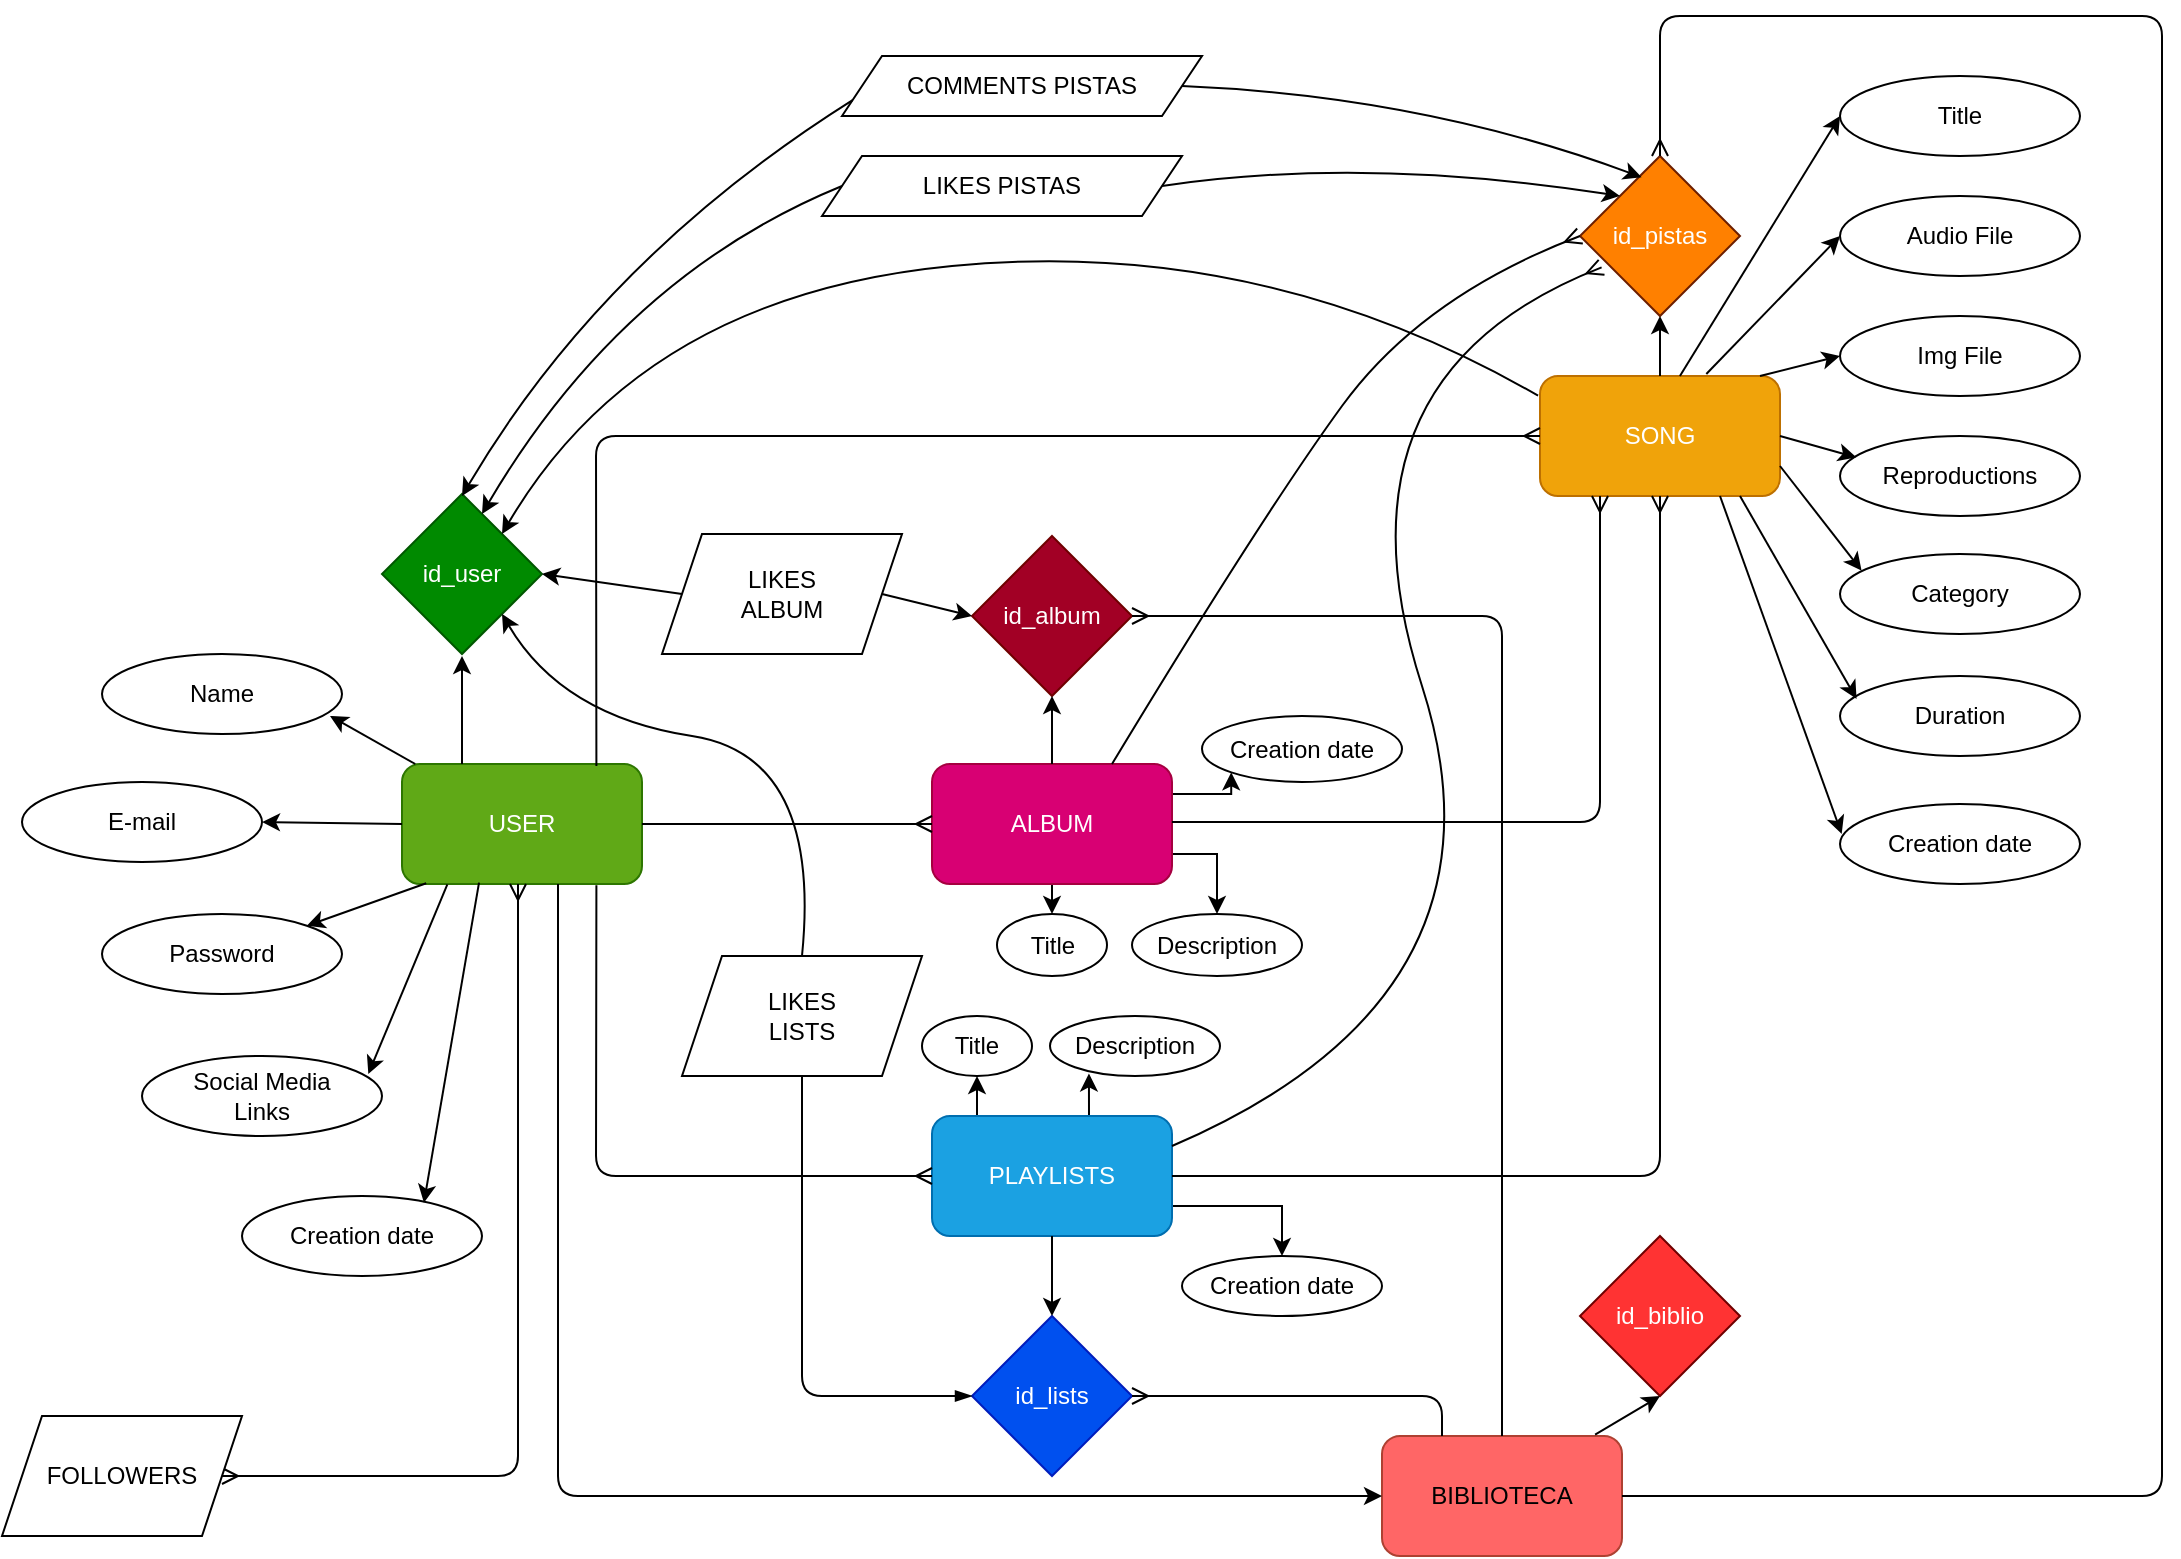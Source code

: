 <mxfile version="13.6.5">
    <diagram id="B5n3ILhewDX3VoMBAIgb" name="Page-1">
        <mxGraphModel dx="936" dy="798" grid="1" gridSize="10" guides="1" tooltips="1" connect="1" arrows="1" fold="1" page="1" pageScale="1" pageWidth="1169" pageHeight="827" math="0" shadow="0">
            <root>
                <mxCell id="0"/>
                <mxCell id="1" parent="0"/>
                <mxCell id="2" value="USER" style="rounded=1;whiteSpace=wrap;html=1;fillColor=#60a917;strokeColor=#2D7600;fontColor=#ffffff;" parent="1" vertex="1">
                    <mxGeometry x="260" y="384" width="120" height="60" as="geometry"/>
                </mxCell>
                <mxCell id="3" value="SONG" style="rounded=1;whiteSpace=wrap;html=1;fillColor=#f0a30a;strokeColor=#BD7000;fontColor=#ffffff;" parent="1" vertex="1">
                    <mxGeometry x="829" y="190" width="120" height="60" as="geometry"/>
                </mxCell>
                <mxCell id="85" style="edgeStyle=orthogonalEdgeStyle;rounded=0;orthogonalLoop=1;jettySize=auto;html=1;exitX=0.5;exitY=1;exitDx=0;exitDy=0;entryX=0.5;entryY=0;entryDx=0;entryDy=0;startArrow=none;startFill=0;endArrow=classic;endFill=1;" parent="1" source="4" target="76" edge="1">
                    <mxGeometry relative="1" as="geometry"/>
                </mxCell>
                <mxCell id="88" style="edgeStyle=orthogonalEdgeStyle;rounded=0;orthogonalLoop=1;jettySize=auto;html=1;exitX=1;exitY=0.75;exitDx=0;exitDy=0;entryX=0.5;entryY=0;entryDx=0;entryDy=0;startArrow=none;startFill=0;endArrow=classic;endFill=1;" parent="1" source="4" target="84" edge="1">
                    <mxGeometry relative="1" as="geometry"/>
                </mxCell>
                <mxCell id="98" style="edgeStyle=orthogonalEdgeStyle;rounded=0;orthogonalLoop=1;jettySize=auto;html=1;exitX=1;exitY=0.25;exitDx=0;exitDy=0;entryX=0;entryY=1;entryDx=0;entryDy=0;startArrow=none;startFill=0;endArrow=classic;endFill=1;" parent="1" source="4" target="91" edge="1">
                    <mxGeometry relative="1" as="geometry"/>
                </mxCell>
                <mxCell id="4" value="ALBUM" style="rounded=1;whiteSpace=wrap;html=1;fillColor=#d80073;strokeColor=#A50040;fontColor=#ffffff;" parent="1" vertex="1">
                    <mxGeometry x="525" y="384" width="120" height="60" as="geometry"/>
                </mxCell>
                <mxCell id="95" style="edgeStyle=orthogonalEdgeStyle;rounded=0;orthogonalLoop=1;jettySize=auto;html=1;exitX=1;exitY=0.75;exitDx=0;exitDy=0;entryX=0.5;entryY=0;entryDx=0;entryDy=0;startArrow=none;startFill=0;endArrow=classic;endFill=1;" parent="1" source="5" target="93" edge="1">
                    <mxGeometry relative="1" as="geometry"/>
                </mxCell>
                <mxCell id="96" style="edgeStyle=orthogonalEdgeStyle;rounded=0;orthogonalLoop=1;jettySize=auto;html=1;exitX=0.25;exitY=0;exitDx=0;exitDy=0;entryX=0.5;entryY=1;entryDx=0;entryDy=0;startArrow=none;startFill=0;endArrow=classic;endFill=1;" parent="1" source="5" target="89" edge="1">
                    <mxGeometry relative="1" as="geometry"/>
                </mxCell>
                <mxCell id="97" style="edgeStyle=orthogonalEdgeStyle;rounded=0;orthogonalLoop=1;jettySize=auto;html=1;exitX=0.75;exitY=0;exitDx=0;exitDy=0;entryX=0.229;entryY=0.958;entryDx=0;entryDy=0;entryPerimeter=0;startArrow=none;startFill=0;endArrow=classic;endFill=1;" parent="1" source="5" target="90" edge="1">
                    <mxGeometry relative="1" as="geometry"/>
                </mxCell>
                <mxCell id="5" value="PLAYLISTS" style="rounded=1;whiteSpace=wrap;html=1;fillColor=#1ba1e2;strokeColor=#006EAF;fontColor=#ffffff;" parent="1" vertex="1">
                    <mxGeometry x="525" y="560" width="120" height="60" as="geometry"/>
                </mxCell>
                <mxCell id="6" value="Name" style="ellipse;whiteSpace=wrap;html=1;" parent="1" vertex="1">
                    <mxGeometry x="110" y="329" width="120" height="40" as="geometry"/>
                </mxCell>
                <mxCell id="7" value="E-mail" style="ellipse;whiteSpace=wrap;html=1;" parent="1" vertex="1">
                    <mxGeometry x="70" y="393" width="120" height="40" as="geometry"/>
                </mxCell>
                <mxCell id="8" value="Password" style="ellipse;whiteSpace=wrap;html=1;" parent="1" vertex="1">
                    <mxGeometry x="110" y="459" width="120" height="40" as="geometry"/>
                </mxCell>
                <mxCell id="9" value="" style="endArrow=classic;html=1;entryX=0.95;entryY=0.775;entryDx=0;entryDy=0;entryPerimeter=0;" parent="1" source="2" target="6" edge="1">
                    <mxGeometry width="50" height="50" relative="1" as="geometry">
                        <mxPoint x="530" y="520" as="sourcePoint"/>
                        <mxPoint x="580" y="470" as="targetPoint"/>
                    </mxGeometry>
                </mxCell>
                <mxCell id="10" value="" style="endArrow=classic;html=1;entryX=1;entryY=0.5;entryDx=0;entryDy=0;exitX=0;exitY=0.5;exitDx=0;exitDy=0;" parent="1" source="2" target="7" edge="1">
                    <mxGeometry width="50" height="50" relative="1" as="geometry">
                        <mxPoint x="276.667" y="394" as="sourcePoint"/>
                        <mxPoint x="234" y="370" as="targetPoint"/>
                    </mxGeometry>
                </mxCell>
                <mxCell id="11" value="" style="endArrow=classic;html=1;entryX=1;entryY=0;entryDx=0;entryDy=0;exitX=0.101;exitY=0.994;exitDx=0;exitDy=0;exitPerimeter=0;" parent="1" source="2" target="8" edge="1">
                    <mxGeometry width="50" height="50" relative="1" as="geometry">
                        <mxPoint x="286.667" y="404" as="sourcePoint"/>
                        <mxPoint x="244" y="380" as="targetPoint"/>
                    </mxGeometry>
                </mxCell>
                <mxCell id="12" value="" style="endArrow=ERmany;html=1;exitX=1;exitY=0.5;exitDx=0;exitDy=0;entryX=0;entryY=0.5;entryDx=0;entryDy=0;endFill=0;" parent="1" source="2" target="4" edge="1">
                    <mxGeometry width="50" height="50" relative="1" as="geometry">
                        <mxPoint x="430" y="450" as="sourcePoint"/>
                        <mxPoint x="480" y="400" as="targetPoint"/>
                    </mxGeometry>
                </mxCell>
                <mxCell id="13" value="" style="endArrow=ERmany;html=1;exitX=0.81;exitY=1.011;exitDx=0;exitDy=0;entryX=0;entryY=0.5;entryDx=0;entryDy=0;endFill=0;exitPerimeter=0;" parent="1" source="2" target="5" edge="1">
                    <mxGeometry width="50" height="50" relative="1" as="geometry">
                        <mxPoint x="380" y="629.5" as="sourcePoint"/>
                        <mxPoint x="525" y="629.5" as="targetPoint"/>
                        <Array as="points">
                            <mxPoint x="357" y="590"/>
                        </Array>
                    </mxGeometry>
                </mxCell>
                <mxCell id="14" value="" style="endArrow=ERmany;html=1;exitX=0.81;exitY=0.017;exitDx=0;exitDy=0;entryX=0;entryY=0.5;entryDx=0;entryDy=0;endFill=0;exitPerimeter=0;" parent="1" source="2" target="3" edge="1">
                    <mxGeometry width="50" height="50" relative="1" as="geometry">
                        <mxPoint x="357.2" y="10.0" as="sourcePoint"/>
                        <mxPoint x="525" y="194.84" as="targetPoint"/>
                        <Array as="points">
                            <mxPoint x="357" y="220"/>
                        </Array>
                    </mxGeometry>
                </mxCell>
                <mxCell id="15" value="" style="endArrow=ERmany;html=1;exitX=1;exitY=0.5;exitDx=0;exitDy=0;endFill=0;entryX=0.25;entryY=1;entryDx=0;entryDy=0;" parent="1" target="3" edge="1">
                    <mxGeometry width="50" height="50" relative="1" as="geometry">
                        <mxPoint x="645" y="413" as="sourcePoint"/>
                        <mxPoint x="910" y="413" as="targetPoint"/>
                        <Array as="points">
                            <mxPoint x="859" y="413"/>
                        </Array>
                    </mxGeometry>
                </mxCell>
                <mxCell id="16" value="" style="endArrow=ERmany;html=1;exitX=1;exitY=0.5;exitDx=0;exitDy=0;endFill=0;entryX=0.5;entryY=1;entryDx=0;entryDy=0;" parent="1" source="5" target="3" edge="1">
                    <mxGeometry width="50" height="50" relative="1" as="geometry">
                        <mxPoint x="700" y="414" as="sourcePoint"/>
                        <mxPoint x="930" y="231" as="targetPoint"/>
                        <Array as="points">
                            <mxPoint x="889" y="590"/>
                        </Array>
                    </mxGeometry>
                </mxCell>
                <mxCell id="17" value="Title" style="ellipse;whiteSpace=wrap;html=1;" parent="1" vertex="1">
                    <mxGeometry x="979" y="40" width="120" height="40" as="geometry"/>
                </mxCell>
                <mxCell id="18" value="Audio File" style="ellipse;whiteSpace=wrap;html=1;" parent="1" vertex="1">
                    <mxGeometry x="979" y="100" width="120" height="40" as="geometry"/>
                </mxCell>
                <mxCell id="19" value="Img File" style="ellipse;whiteSpace=wrap;html=1;" parent="1" vertex="1">
                    <mxGeometry x="979" y="160" width="120" height="40" as="geometry"/>
                </mxCell>
                <mxCell id="20" value="Reproductions" style="ellipse;whiteSpace=wrap;html=1;" parent="1" vertex="1">
                    <mxGeometry x="979" y="220" width="120" height="40" as="geometry"/>
                </mxCell>
                <mxCell id="24" value="id_pistas" style="rhombus;whiteSpace=wrap;html=1;strokeColor=#6D1F00;fontColor=#ffffff;fillColor=#FF8000;" parent="1" vertex="1">
                    <mxGeometry x="849" y="80" width="80" height="80" as="geometry"/>
                </mxCell>
                <mxCell id="25" value="id_album" style="rhombus;whiteSpace=wrap;html=1;fillColor=#a20025;strokeColor=#6F0000;fontColor=#ffffff;" parent="1" vertex="1">
                    <mxGeometry x="545" y="270" width="80" height="80" as="geometry"/>
                </mxCell>
                <mxCell id="26" value="id_lists" style="rhombus;whiteSpace=wrap;html=1;fillColor=#0050ef;strokeColor=#001DBC;fontColor=#ffffff;" parent="1" vertex="1">
                    <mxGeometry x="545" y="660" width="80" height="80" as="geometry"/>
                </mxCell>
                <mxCell id="27" value="id_user" style="rhombus;whiteSpace=wrap;html=1;fillColor=#008a00;strokeColor=#005700;fontColor=#ffffff;" parent="1" vertex="1">
                    <mxGeometry x="250" y="249" width="80" height="80" as="geometry"/>
                </mxCell>
                <mxCell id="28" value="" style="endArrow=classic;html=1;exitX=0.25;exitY=0;exitDx=0;exitDy=0;" parent="1" source="2" edge="1">
                    <mxGeometry width="50" height="50" relative="1" as="geometry">
                        <mxPoint x="276.667" y="394" as="sourcePoint"/>
                        <mxPoint x="290" y="330" as="targetPoint"/>
                    </mxGeometry>
                </mxCell>
                <mxCell id="29" value="" style="endArrow=classic;html=1;exitX=0.5;exitY=0;exitDx=0;exitDy=0;entryX=0.5;entryY=1;entryDx=0;entryDy=0;" parent="1" source="4" target="25" edge="1">
                    <mxGeometry width="50" height="50" relative="1" as="geometry">
                        <mxPoint x="584" y="384" as="sourcePoint"/>
                        <mxPoint x="584" y="350" as="targetPoint"/>
                    </mxGeometry>
                </mxCell>
                <mxCell id="30" value="" style="endArrow=classic;html=1;exitX=0.5;exitY=1;exitDx=0;exitDy=0;entryX=0.5;entryY=0;entryDx=0;entryDy=0;" parent="1" source="5" target="26" edge="1">
                    <mxGeometry width="50" height="50" relative="1" as="geometry">
                        <mxPoint x="594" y="354" as="sourcePoint"/>
                        <mxPoint x="660" y="490" as="targetPoint"/>
                    </mxGeometry>
                </mxCell>
                <mxCell id="32" value="" style="endArrow=classic;html=1;entryX=0.5;entryY=1;entryDx=0;entryDy=0;exitX=0.5;exitY=0;exitDx=0;exitDy=0;" parent="1" source="3" target="24" edge="1">
                    <mxGeometry width="50" height="50" relative="1" as="geometry">
                        <mxPoint x="739" y="200" as="sourcePoint"/>
                        <mxPoint x="789" y="150" as="targetPoint"/>
                    </mxGeometry>
                </mxCell>
                <mxCell id="33" value="" style="endArrow=classic;html=1;entryX=0;entryY=0.5;entryDx=0;entryDy=0;exitX=0.583;exitY=0;exitDx=0;exitDy=0;exitPerimeter=0;" parent="1" source="3" target="17" edge="1">
                    <mxGeometry width="50" height="50" relative="1" as="geometry">
                        <mxPoint x="899" y="200.0" as="sourcePoint"/>
                        <mxPoint x="899" y="170" as="targetPoint"/>
                    </mxGeometry>
                </mxCell>
                <mxCell id="34" value="" style="endArrow=classic;html=1;entryX=0;entryY=0.5;entryDx=0;entryDy=0;exitX=0.693;exitY=-0.017;exitDx=0;exitDy=0;exitPerimeter=0;" parent="1" source="3" target="18" edge="1">
                    <mxGeometry width="50" height="50" relative="1" as="geometry">
                        <mxPoint x="908.96" y="200.0" as="sourcePoint"/>
                        <mxPoint x="989.0" y="70" as="targetPoint"/>
                    </mxGeometry>
                </mxCell>
                <mxCell id="35" value="" style="endArrow=classic;html=1;entryX=0;entryY=0.5;entryDx=0;entryDy=0;" parent="1" target="19" edge="1">
                    <mxGeometry width="50" height="50" relative="1" as="geometry">
                        <mxPoint x="939" y="190" as="sourcePoint"/>
                        <mxPoint x="989.0" y="130" as="targetPoint"/>
                    </mxGeometry>
                </mxCell>
                <mxCell id="36" value="" style="endArrow=classic;html=1;entryX=0.068;entryY=0.267;entryDx=0;entryDy=0;entryPerimeter=0;exitX=1;exitY=0.5;exitDx=0;exitDy=0;" parent="1" source="3" target="20" edge="1">
                    <mxGeometry width="50" height="50" relative="1" as="geometry">
                        <mxPoint x="949" y="200.0" as="sourcePoint"/>
                        <mxPoint x="989.0" y="190" as="targetPoint"/>
                    </mxGeometry>
                </mxCell>
                <mxCell id="40" value="" style="endArrow=ERmany;html=1;entryX=1;entryY=0.5;entryDx=0;entryDy=0;exitX=0.25;exitY=1;exitDx=0;exitDy=0;endFill=0;startArrow=ERmany;startFill=0;" parent="1" target="41" edge="1">
                    <mxGeometry width="50" height="50" relative="1" as="geometry">
                        <mxPoint x="318.0" y="444" as="sourcePoint"/>
                        <mxPoint x="318.0" y="680" as="targetPoint"/>
                        <Array as="points">
                            <mxPoint x="318" y="740"/>
                        </Array>
                    </mxGeometry>
                </mxCell>
                <mxCell id="41" value="FOLLOWERS" style="shape=parallelogram;perimeter=parallelogramPerimeter;whiteSpace=wrap;html=1;fixedSize=1;" parent="1" vertex="1">
                    <mxGeometry x="60" y="710" width="120" height="60" as="geometry"/>
                </mxCell>
                <mxCell id="43" value="" style="curved=1;endArrow=classic;html=1;exitX=-0.008;exitY=0.164;exitDx=0;exitDy=0;exitPerimeter=0;entryX=1;entryY=0;entryDx=0;entryDy=0;" parent="1" source="3" target="27" edge="1">
                    <mxGeometry width="50" height="50" relative="1" as="geometry">
                        <mxPoint x="540" y="310" as="sourcePoint"/>
                        <mxPoint x="590" y="260" as="targetPoint"/>
                        <Array as="points">
                            <mxPoint x="690" y="120"/>
                            <mxPoint x="380" y="150"/>
                        </Array>
                    </mxGeometry>
                </mxCell>
                <mxCell id="44" value="Social Media &lt;br&gt;Links" style="ellipse;whiteSpace=wrap;html=1;" parent="1" vertex="1">
                    <mxGeometry x="130" y="530" width="120" height="40" as="geometry"/>
                </mxCell>
                <mxCell id="46" value="" style="endArrow=classic;html=1;entryX=0.943;entryY=0.225;entryDx=0;entryDy=0;entryPerimeter=0;exitX=0.189;exitY=1.003;exitDx=0;exitDy=0;exitPerimeter=0;" parent="1" source="2" target="44" edge="1">
                    <mxGeometry width="50" height="50" relative="1" as="geometry">
                        <mxPoint x="275" y="440" as="sourcePoint"/>
                        <mxPoint x="222.426" y="474.858" as="targetPoint"/>
                    </mxGeometry>
                </mxCell>
                <mxCell id="49" value="" style="curved=1;endArrow=ERmany;html=1;entryX=0;entryY=0.5;entryDx=0;entryDy=0;exitX=0.75;exitY=0;exitDx=0;exitDy=0;endFill=0;" parent="1" source="4" target="24" edge="1">
                    <mxGeometry width="50" height="50" relative="1" as="geometry">
                        <mxPoint x="740" y="400" as="sourcePoint"/>
                        <mxPoint x="790" y="350" as="targetPoint"/>
                        <Array as="points">
                            <mxPoint x="690" y="260"/>
                            <mxPoint x="770" y="150"/>
                        </Array>
                    </mxGeometry>
                </mxCell>
                <mxCell id="50" value="" style="curved=1;endArrow=ERmany;html=1;entryX=0.135;entryY=0.696;entryDx=0;entryDy=0;exitX=1;exitY=0.25;exitDx=0;exitDy=0;endFill=0;entryPerimeter=0;" parent="1" source="5" target="24" edge="1">
                    <mxGeometry width="50" height="50" relative="1" as="geometry">
                        <mxPoint x="655" y="409" as="sourcePoint"/>
                        <mxPoint x="900" y="110" as="targetPoint"/>
                        <Array as="points">
                            <mxPoint x="820" y="500"/>
                            <mxPoint x="720" y="190"/>
                        </Array>
                    </mxGeometry>
                </mxCell>
                <mxCell id="52" value="" style="endArrow=none;html=1;exitX=1;exitY=0.5;exitDx=0;exitDy=0;entryX=0;entryY=0.5;entryDx=0;entryDy=0;endFill=0;startArrow=classic;startFill=1;" parent="1" source="27" edge="1">
                    <mxGeometry width="50" height="50" relative="1" as="geometry">
                        <mxPoint x="480" y="420" as="sourcePoint"/>
                        <mxPoint x="400" y="299" as="targetPoint"/>
                    </mxGeometry>
                </mxCell>
                <mxCell id="53" value="" style="endArrow=classic;html=1;exitX=1;exitY=0.5;exitDx=0;exitDy=0;endFill=1;entryX=0;entryY=0.5;entryDx=0;entryDy=0;" parent="1" target="25" edge="1">
                    <mxGeometry width="50" height="50" relative="1" as="geometry">
                        <mxPoint x="500" y="299" as="sourcePoint"/>
                        <mxPoint x="520" y="330" as="targetPoint"/>
                    </mxGeometry>
                </mxCell>
                <mxCell id="54" value="LIKES&lt;br&gt;ALBUM" style="shape=parallelogram;perimeter=parallelogramPerimeter;whiteSpace=wrap;html=1;fixedSize=1;" parent="1" vertex="1">
                    <mxGeometry x="390" y="269" width="120" height="60" as="geometry"/>
                </mxCell>
                <mxCell id="55" value="LIKES PISTAS" style="shape=parallelogram;perimeter=parallelogramPerimeter;whiteSpace=wrap;html=1;fixedSize=1;" parent="1" vertex="1">
                    <mxGeometry x="470" y="80" width="180" height="30" as="geometry"/>
                </mxCell>
                <mxCell id="56" value="COMMENTS PISTAS" style="shape=parallelogram;perimeter=parallelogramPerimeter;whiteSpace=wrap;html=1;fixedSize=1;" parent="1" vertex="1">
                    <mxGeometry x="480" y="30" width="180" height="30" as="geometry"/>
                </mxCell>
                <mxCell id="57" value="LIKES&lt;br&gt;LISTS" style="shape=parallelogram;perimeter=parallelogramPerimeter;whiteSpace=wrap;html=1;fixedSize=1;" parent="1" vertex="1">
                    <mxGeometry x="400" y="480" width="120" height="60" as="geometry"/>
                </mxCell>
                <mxCell id="59" value="" style="curved=1;endArrow=none;html=1;exitX=1;exitY=1;exitDx=0;exitDy=0;endFill=0;entryX=0.5;entryY=0;entryDx=0;entryDy=0;startArrow=classic;startFill=1;" parent="1" source="27" target="57" edge="1">
                    <mxGeometry width="50" height="50" relative="1" as="geometry">
                        <mxPoint x="140" y="290" as="sourcePoint"/>
                        <mxPoint x="480" y="476" as="targetPoint"/>
                        <Array as="points">
                            <mxPoint x="340" y="360"/>
                            <mxPoint x="470" y="380"/>
                        </Array>
                    </mxGeometry>
                </mxCell>
                <mxCell id="60" value="" style="endArrow=blockThin;html=1;exitX=0.5;exitY=1;exitDx=0;exitDy=0;endFill=1;entryX=0;entryY=0.5;entryDx=0;entryDy=0;" parent="1" source="57" target="26" edge="1">
                    <mxGeometry width="50" height="50" relative="1" as="geometry">
                        <mxPoint x="510" y="309" as="sourcePoint"/>
                        <mxPoint x="555" y="320.0" as="targetPoint"/>
                        <Array as="points">
                            <mxPoint x="460" y="700"/>
                        </Array>
                    </mxGeometry>
                </mxCell>
                <mxCell id="61" value="Category" style="ellipse;whiteSpace=wrap;html=1;" parent="1" vertex="1">
                    <mxGeometry x="979" y="279" width="120" height="40" as="geometry"/>
                </mxCell>
                <mxCell id="62" value="" style="endArrow=classic;html=1;entryX=0.09;entryY=0.208;entryDx=0;entryDy=0;entryPerimeter=0;exitX=1;exitY=0.75;exitDx=0;exitDy=0;" parent="1" source="3" target="61" edge="1">
                    <mxGeometry width="50" height="50" relative="1" as="geometry">
                        <mxPoint x="959" y="230.0" as="sourcePoint"/>
                        <mxPoint x="997.16" y="240.68" as="targetPoint"/>
                    </mxGeometry>
                </mxCell>
                <mxCell id="63" value="Duration" style="ellipse;whiteSpace=wrap;html=1;" parent="1" vertex="1">
                    <mxGeometry x="979" y="340" width="120" height="40" as="geometry"/>
                </mxCell>
                <mxCell id="64" value="" style="endArrow=classic;html=1;entryX=0.069;entryY=0.287;entryDx=0;entryDy=0;entryPerimeter=0;exitX=1;exitY=0.75;exitDx=0;exitDy=0;" parent="1" target="63" edge="1">
                    <mxGeometry width="50" height="50" relative="1" as="geometry">
                        <mxPoint x="929" y="250.0" as="sourcePoint"/>
                        <mxPoint x="969.8" y="312.32" as="targetPoint"/>
                    </mxGeometry>
                </mxCell>
                <mxCell id="65" value="Creation date" style="ellipse;whiteSpace=wrap;html=1;" parent="1" vertex="1">
                    <mxGeometry x="979" y="404" width="120" height="40" as="geometry"/>
                </mxCell>
                <mxCell id="66" value="" style="endArrow=classic;html=1;entryX=0.007;entryY=0.375;entryDx=0;entryDy=0;entryPerimeter=0;exitX=0.75;exitY=1;exitDx=0;exitDy=0;" parent="1" source="3" target="65" edge="1">
                    <mxGeometry width="50" height="50" relative="1" as="geometry">
                        <mxPoint x="939" y="260.0" as="sourcePoint"/>
                        <mxPoint x="997.28" y="361.48" as="targetPoint"/>
                    </mxGeometry>
                </mxCell>
                <mxCell id="67" value="" style="curved=1;endArrow=classic;html=1;exitX=0;exitY=0.5;exitDx=0;exitDy=0;entryX=1;entryY=0;entryDx=0;entryDy=0;" parent="1" source="55" edge="1">
                    <mxGeometry width="50" height="50" relative="1" as="geometry">
                        <mxPoint x="818.04" y="189.84" as="sourcePoint"/>
                        <mxPoint x="300" y="259" as="targetPoint"/>
                        <Array as="points">
                            <mxPoint x="370" y="140"/>
                        </Array>
                    </mxGeometry>
                </mxCell>
                <mxCell id="68" value="" style="curved=1;endArrow=classic;html=1;exitX=0;exitY=0.75;exitDx=0;exitDy=0;entryX=1;entryY=0;entryDx=0;entryDy=0;" parent="1" source="56" edge="1">
                    <mxGeometry width="50" height="50" relative="1" as="geometry">
                        <mxPoint x="470" y="86" as="sourcePoint"/>
                        <mxPoint x="290" y="250" as="targetPoint"/>
                        <Array as="points">
                            <mxPoint x="360" y="131"/>
                        </Array>
                    </mxGeometry>
                </mxCell>
                <mxCell id="69" value="" style="curved=1;endArrow=classic;html=1;entryX=0;entryY=0;entryDx=0;entryDy=0;exitX=1;exitY=0.5;exitDx=0;exitDy=0;" parent="1" source="55" target="24" edge="1">
                    <mxGeometry width="50" height="50" relative="1" as="geometry">
                        <mxPoint x="540" y="320" as="sourcePoint"/>
                        <mxPoint x="590" y="270" as="targetPoint"/>
                        <Array as="points">
                            <mxPoint x="740" y="80"/>
                        </Array>
                    </mxGeometry>
                </mxCell>
                <mxCell id="70" value="" style="curved=1;endArrow=classic;html=1;entryX=0.385;entryY=0.133;entryDx=0;entryDy=0;exitX=1;exitY=0.5;exitDx=0;exitDy=0;entryPerimeter=0;" parent="1" source="56" target="24" edge="1">
                    <mxGeometry width="50" height="50" relative="1" as="geometry">
                        <mxPoint x="650" y="105" as="sourcePoint"/>
                        <mxPoint x="879" y="110" as="targetPoint"/>
                        <Array as="points">
                            <mxPoint x="770" y="50"/>
                        </Array>
                    </mxGeometry>
                </mxCell>
                <mxCell id="73" value="Creation date" style="ellipse;whiteSpace=wrap;html=1;" parent="1" vertex="1">
                    <mxGeometry x="180" y="600" width="120" height="40" as="geometry"/>
                </mxCell>
                <mxCell id="74" value="" style="endArrow=classic;html=1;entryX=0.758;entryY=0.083;entryDx=0;entryDy=0;entryPerimeter=0;exitX=0.321;exitY=0.989;exitDx=0;exitDy=0;exitPerimeter=0;" parent="1" source="2" target="73" edge="1">
                    <mxGeometry width="50" height="50" relative="1" as="geometry">
                        <mxPoint x="292.68" y="454.18" as="sourcePoint"/>
                        <mxPoint x="253.16" y="549" as="targetPoint"/>
                    </mxGeometry>
                </mxCell>
                <mxCell id="76" value="Title" style="ellipse;whiteSpace=wrap;html=1;" parent="1" vertex="1">
                    <mxGeometry x="557.5" y="459" width="55" height="31" as="geometry"/>
                </mxCell>
                <mxCell id="77" value="BIBLIOTECA" style="rounded=1;whiteSpace=wrap;html=1;strokeColor=#ae4132;fillColor=#FF6666;" parent="1" vertex="1">
                    <mxGeometry x="750" y="720" width="120" height="60" as="geometry"/>
                </mxCell>
                <mxCell id="78" value="" style="endArrow=classic;html=1;entryX=0;entryY=0.5;entryDx=0;entryDy=0;exitX=0.25;exitY=1;exitDx=0;exitDy=0;endFill=1;startArrow=none;startFill=0;" parent="1" target="77" edge="1">
                    <mxGeometry width="50" height="50" relative="1" as="geometry">
                        <mxPoint x="338.0" y="444" as="sourcePoint"/>
                        <mxPoint x="190" y="740" as="targetPoint"/>
                        <Array as="points">
                            <mxPoint x="338" y="750"/>
                        </Array>
                    </mxGeometry>
                </mxCell>
                <mxCell id="79" value="" style="endArrow=none;html=1;entryX=1;entryY=0.5;entryDx=0;entryDy=0;exitX=0.5;exitY=0;exitDx=0;exitDy=0;endFill=0;startArrow=ERmany;startFill=0;" parent="1" source="24" target="77" edge="1">
                    <mxGeometry width="50" height="50" relative="1" as="geometry">
                        <mxPoint x="348.0" y="454" as="sourcePoint"/>
                        <mxPoint x="920" y="760" as="targetPoint"/>
                        <Array as="points">
                            <mxPoint x="889" y="10"/>
                            <mxPoint x="1140" y="10"/>
                            <mxPoint x="1140" y="750"/>
                        </Array>
                    </mxGeometry>
                </mxCell>
                <mxCell id="82" value="" style="endArrow=ERmany;html=1;exitX=0.25;exitY=0;exitDx=0;exitDy=0;entryX=1;entryY=0.5;entryDx=0;entryDy=0;endFill=0;" parent="1" source="77" target="26" edge="1">
                    <mxGeometry width="50" height="50" relative="1" as="geometry">
                        <mxPoint x="367.2" y="454.66" as="sourcePoint"/>
                        <mxPoint x="535.0" y="600" as="targetPoint"/>
                        <Array as="points">
                            <mxPoint x="780" y="700"/>
                        </Array>
                    </mxGeometry>
                </mxCell>
                <mxCell id="83" value="" style="endArrow=ERmany;html=1;exitX=0.5;exitY=0;exitDx=0;exitDy=0;entryX=1;entryY=0.5;entryDx=0;entryDy=0;endFill=0;" parent="1" source="77" target="25" edge="1">
                    <mxGeometry width="50" height="50" relative="1" as="geometry">
                        <mxPoint x="785" y="329" as="sourcePoint"/>
                        <mxPoint x="630" y="309" as="targetPoint"/>
                        <Array as="points">
                            <mxPoint x="810" y="310"/>
                        </Array>
                    </mxGeometry>
                </mxCell>
                <mxCell id="84" value="Description" style="ellipse;whiteSpace=wrap;html=1;" parent="1" vertex="1">
                    <mxGeometry x="625" y="459" width="85" height="31" as="geometry"/>
                </mxCell>
                <mxCell id="89" value="Title" style="ellipse;whiteSpace=wrap;html=1;" parent="1" vertex="1">
                    <mxGeometry x="520" y="510" width="55" height="30" as="geometry"/>
                </mxCell>
                <mxCell id="90" value="Description" style="ellipse;whiteSpace=wrap;html=1;" parent="1" vertex="1">
                    <mxGeometry x="584" y="510" width="85" height="30" as="geometry"/>
                </mxCell>
                <mxCell id="91" value="Creation date" style="ellipse;whiteSpace=wrap;html=1;" parent="1" vertex="1">
                    <mxGeometry x="660" y="360" width="100" height="33" as="geometry"/>
                </mxCell>
                <mxCell id="93" value="Creation date" style="ellipse;whiteSpace=wrap;html=1;" parent="1" vertex="1">
                    <mxGeometry x="650" y="630" width="100" height="30" as="geometry"/>
                </mxCell>
                <mxCell id="99" value="id_biblio" style="rhombus;whiteSpace=wrap;html=1;strokeColor=#6F0000;fontColor=#ffffff;fillColor=#FF3333;" parent="1" vertex="1">
                    <mxGeometry x="849" y="620" width="80" height="80" as="geometry"/>
                </mxCell>
                <mxCell id="100" value="" style="endArrow=classic;html=1;entryX=0.5;entryY=1;entryDx=0;entryDy=0;exitX=0.888;exitY=-0.011;exitDx=0;exitDy=0;exitPerimeter=0;" parent="1" source="77" target="99" edge="1">
                    <mxGeometry width="50" height="50" relative="1" as="geometry">
                        <mxPoint x="580" y="580" as="sourcePoint"/>
                        <mxPoint x="630" y="530" as="targetPoint"/>
                    </mxGeometry>
                </mxCell>
            </root>
        </mxGraphModel>
    </diagram>
</mxfile>